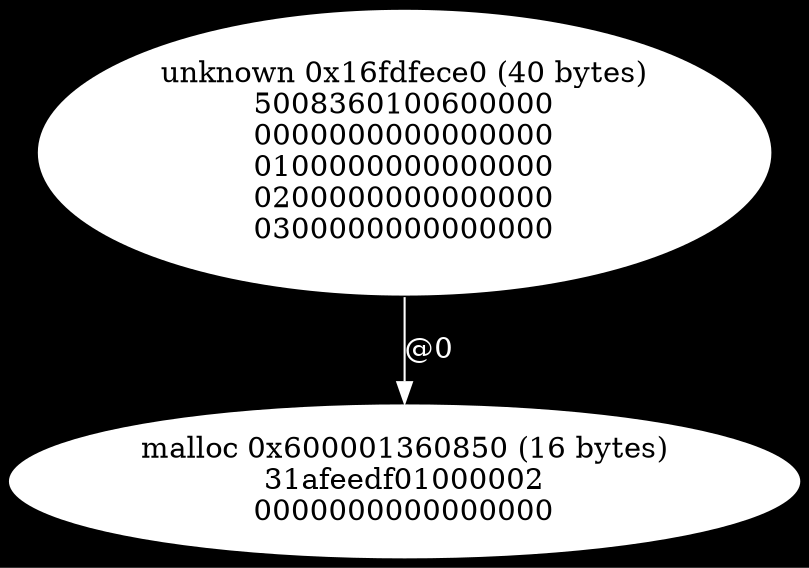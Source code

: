 digraph memory_dump_graph {
graph [bgcolor=black]
_16fdfece0 [style=filled] [fillcolor=white] [label="unknown 0x16fdfece0 (40 bytes)
5008360100600000
0000000000000000
0100000000000000
0200000000000000
0300000000000000"]
_16fdfece0 -> _600001360850 [color=white] [fontcolor=white] [label="@0"]
_600001360850 [style=filled] [fillcolor=white] [label="malloc 0x600001360850 (16 bytes)
31afeedf01000002
0000000000000000"]
}
